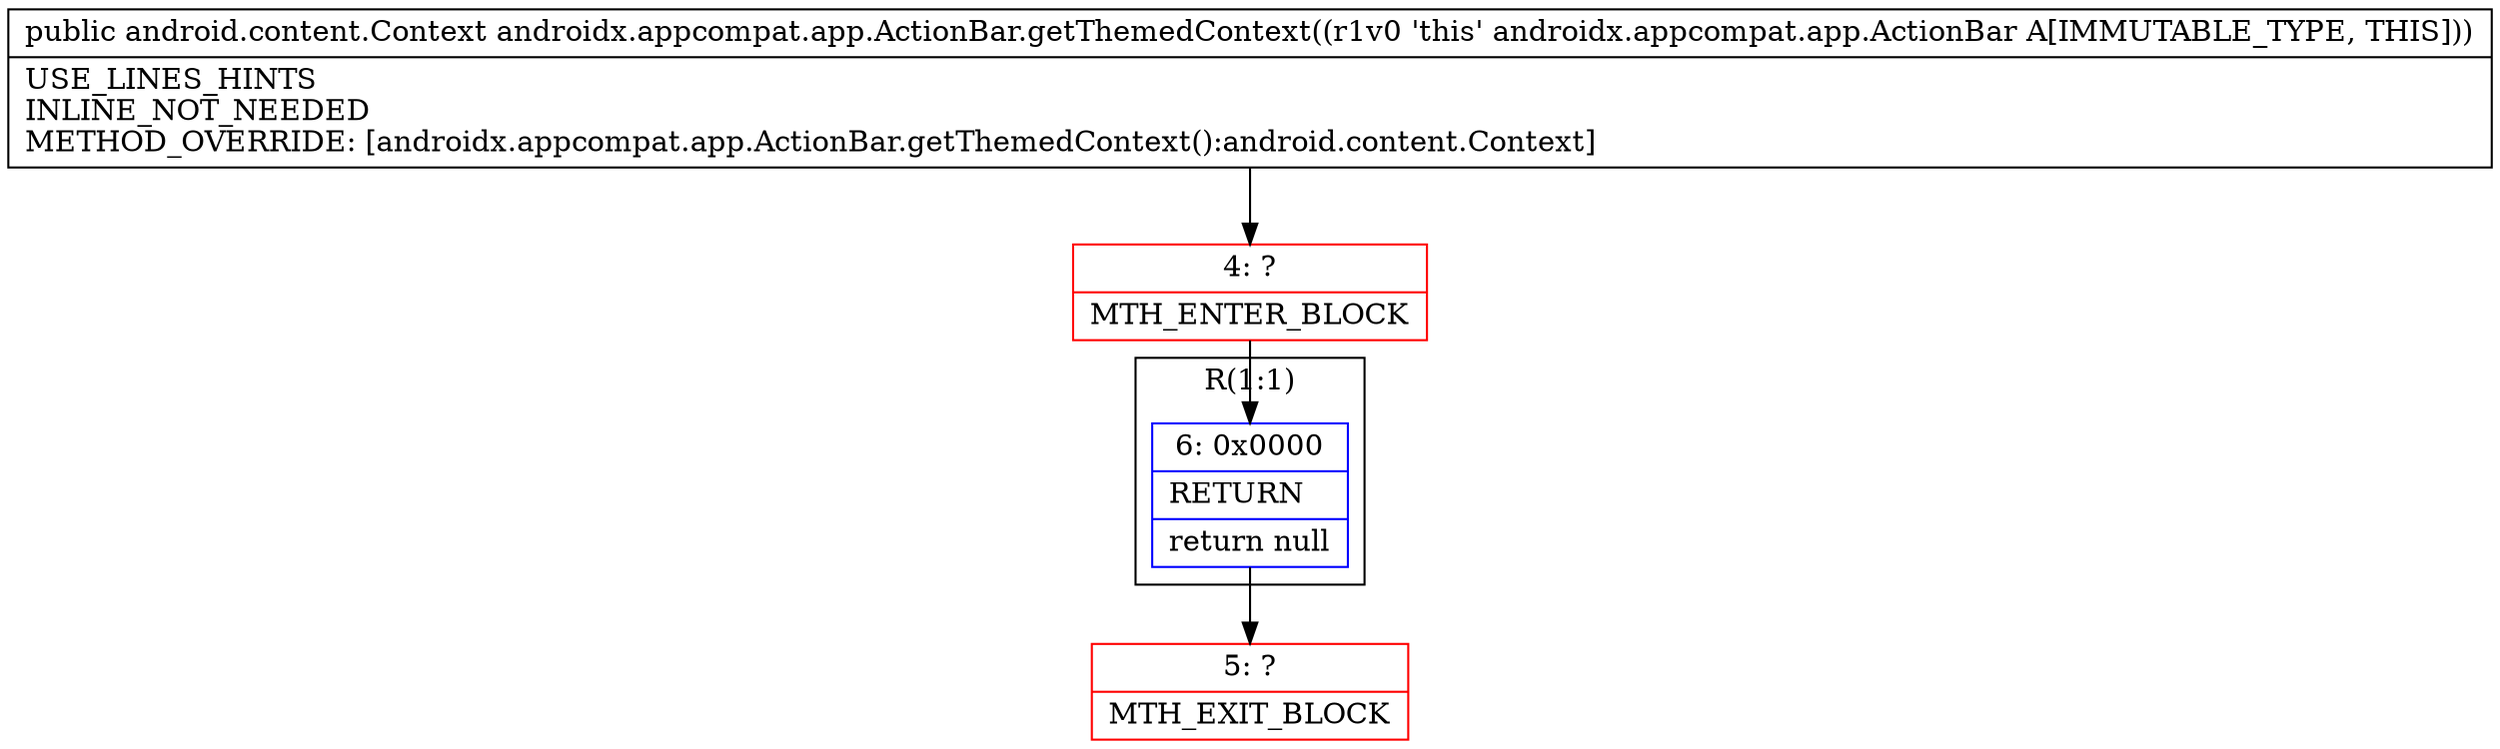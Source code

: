 digraph "CFG forandroidx.appcompat.app.ActionBar.getThemedContext()Landroid\/content\/Context;" {
subgraph cluster_Region_1755513438 {
label = "R(1:1)";
node [shape=record,color=blue];
Node_6 [shape=record,label="{6\:\ 0x0000|RETURN\l|return null\l}"];
}
Node_4 [shape=record,color=red,label="{4\:\ ?|MTH_ENTER_BLOCK\l}"];
Node_5 [shape=record,color=red,label="{5\:\ ?|MTH_EXIT_BLOCK\l}"];
MethodNode[shape=record,label="{public android.content.Context androidx.appcompat.app.ActionBar.getThemedContext((r1v0 'this' androidx.appcompat.app.ActionBar A[IMMUTABLE_TYPE, THIS]))  | USE_LINES_HINTS\lINLINE_NOT_NEEDED\lMETHOD_OVERRIDE: [androidx.appcompat.app.ActionBar.getThemedContext():android.content.Context]\l}"];
MethodNode -> Node_4;Node_6 -> Node_5;
Node_4 -> Node_6;
}


